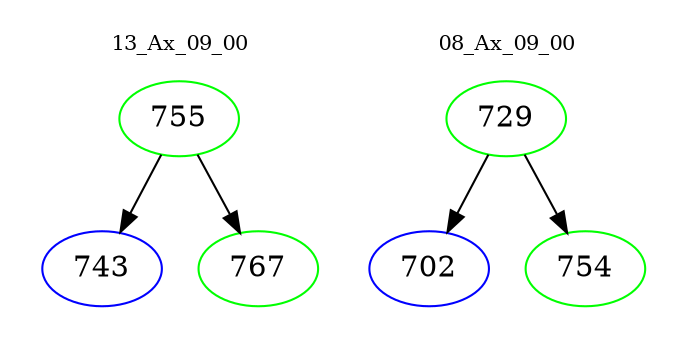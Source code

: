 digraph{
subgraph cluster_0 {
color = white
label = "13_Ax_09_00";
fontsize=10;
T0_755 [label="755", color="green"]
T0_755 -> T0_743 [color="black"]
T0_743 [label="743", color="blue"]
T0_755 -> T0_767 [color="black"]
T0_767 [label="767", color="green"]
}
subgraph cluster_1 {
color = white
label = "08_Ax_09_00";
fontsize=10;
T1_729 [label="729", color="green"]
T1_729 -> T1_702 [color="black"]
T1_702 [label="702", color="blue"]
T1_729 -> T1_754 [color="black"]
T1_754 [label="754", color="green"]
}
}
